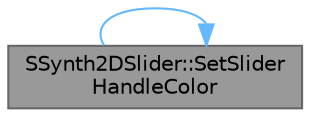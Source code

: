 digraph "SSynth2DSlider::SetSliderHandleColor"
{
 // INTERACTIVE_SVG=YES
 // LATEX_PDF_SIZE
  bgcolor="transparent";
  edge [fontname=Helvetica,fontsize=10,labelfontname=Helvetica,labelfontsize=10];
  node [fontname=Helvetica,fontsize=10,shape=box,height=0.2,width=0.4];
  rankdir="LR";
  Node1 [id="Node000001",label="SSynth2DSlider::SetSlider\lHandleColor",height=0.2,width=0.4,color="gray40", fillcolor="grey60", style="filled", fontcolor="black",tooltip="See the SliderHandleColor attribute."];
  Node1 -> Node1 [id="edge1_Node000001_Node000001",color="steelblue1",style="solid",tooltip=" "];
}

